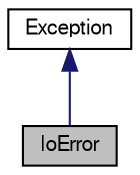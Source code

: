 digraph "IoError"
{
 // LATEX_PDF_SIZE
  edge [fontname="FreeSans",fontsize="10",labelfontname="FreeSans",labelfontsize="10"];
  node [fontname="FreeSans",fontsize="10",shape=record];
  Node0 [label="IoError",height=0.2,width=0.4,color="black", fillcolor="grey75", style="filled", fontcolor="black",tooltip="Input-Output error."];
  Node1 -> Node0 [dir="back",color="midnightblue",fontsize="10",style="solid",fontname="FreeSans"];
  Node1 [label="Exception",height=0.2,width=0.4,color="black", fillcolor="white", style="filled",URL="$a02309.html",tooltip="Generic exception class."];
}
